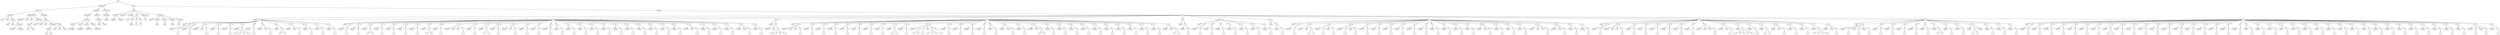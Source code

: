 digraph Tree {
	"t0" [label = "TEI"];
	"t1" [label = "teiHeader"];
	"t2" [label = "fileDesc"];
	"t3" [label = "titleStmt"];
	"t4" [label = "title"];
	"t5" [label = "title"];
	"t6" [label = "author"];
	"t7" [label = "idno"];
	"t8" [label = "idno"];
	"t9" [label = "persName"];
	"t10" [label = "forename"];
	"t11" [label = "surname"];
	"t12" [label = "publicationStmt"];
	"t13" [label = "publisher"];
	"t14" [label = "idno"];
	"t15" [label = "idno"];
	"t16" [label = "availability"];
	"t17" [label = "licence"];
	"t18" [label = "ab"];
	"t19" [label = "ref"];
	"t20" [label = "sourceDesc"];
	"t21" [label = "bibl"];
	"t22" [label = "name"];
	"t23" [label = "idno"];
	"t24" [label = "idno"];
	"t25" [label = "availability"];
	"t26" [label = "licence"];
	"t27" [label = "ab"];
	"t28" [label = "ref"];
	"t29" [label = "bibl"];
	"t30" [label = "date"];
	"t31" [label = "date"];
	"t32" [label = "idno"];
	"t33" [label = "profileDesc"];
	"t34" [label = "particDesc"];
	"t35" [label = "listPerson"];
	"t36" [label = "person"];
	"t37" [label = "persName"];
	"t38" [label = "person"];
	"t39" [label = "persName"];
	"t40" [label = "person"];
	"t41" [label = "persName"];
	"t42" [label = "person"];
	"t43" [label = "persName"];
	"t44" [label = "textClass"];
	"t45" [label = "keywords"];
	"t46" [label = "term"];
	"t47" [label = "term"];
	"t48" [label = "revisionDesc"];
	"t49" [label = "listChange"];
	"t50" [label = "change"];
	"t51" [label = "text"];
	"t52" [label = "front"];
	"t53" [label = "docTitle"];
	"t54" [label = "titlePart"];
	"t55" [label = "titlePart"];
	"t56" [label = "docDate"];
	"t57" [label = "docAuthor"];
	"t58" [label = "div"];
	"t59" [label = "div"];
	"t60" [label = "div"];
	"t61" [label = "head"];
	"t62" [label = "div"];
	"t63" [label = "p"];
	"t64" [label = "div"];
	"t65" [label = "p"];
	"t66" [label = "performance"];
	"t67" [label = "ab"];
	"t68" [label = "castList"];
	"t69" [label = "head"];
	"t70" [label = "castItem"];
	"t71" [label = "role"];
	"t72" [label = "castItem"];
	"t73" [label = "role"];
	"t74" [label = "castItem"];
	"t75" [label = "role"];
	"t76" [label = "castItem"];
	"t77" [label = "role"];
	"t78" [label = "body"];
	"t79" [label = "div"];
	"t80" [label = "head"];
	"t81" [label = "div"];
	"t82" [label = "head"];
	"t83" [label = "sp"];
	"t84" [label = "speaker"];
	"t85" [label = "p"];
	"t86" [label = "s"];
	"t87" [label = "sp"];
	"t88" [label = "speaker"];
	"t89" [label = "p"];
	"t90" [label = "s"];
	"t91" [label = "sp"];
	"t92" [label = "speaker"];
	"t93" [label = "note"];
	"t94" [label = "p"];
	"t95" [label = "s"];
	"t96" [label = "sp"];
	"t97" [label = "speaker"];
	"t98" [label = "p"];
	"t99" [label = "s"];
	"t100" [label = "sp"];
	"t101" [label = "speaker"];
	"t102" [label = "p"];
	"t103" [label = "s"];
	"t104" [label = "sp"];
	"t105" [label = "speaker"];
	"t106" [label = "p"];
	"t107" [label = "s"];
	"t108" [label = "s"];
	"t109" [label = "s"];
	"t110" [label = "s"];
	"t111" [label = "sp"];
	"t112" [label = "speaker"];
	"t113" [label = "p"];
	"t114" [label = "s"];
	"t115" [label = "sp"];
	"t116" [label = "speaker"];
	"t117" [label = "note"];
	"t118" [label = "p"];
	"t119" [label = "s"];
	"t120" [label = "sp"];
	"t121" [label = "speaker"];
	"t122" [label = "p"];
	"t123" [label = "s"];
	"t124" [label = "s"];
	"t125" [label = "sp"];
	"t126" [label = "speaker"];
	"t127" [label = "note"];
	"t128" [label = "p"];
	"t129" [label = "s"];
	"t130" [label = "sp"];
	"t131" [label = "speaker"];
	"t132" [label = "p"];
	"t133" [label = "s"];
	"t134" [label = "sp"];
	"t135" [label = "speaker"];
	"t136" [label = "p"];
	"t137" [label = "s"];
	"t138" [label = "sp"];
	"t139" [label = "speaker"];
	"t140" [label = "p"];
	"t141" [label = "s"];
	"t142" [label = "div"];
	"t143" [label = "head"];
	"t144" [label = "sp"];
	"t145" [label = "speaker"];
	"t146" [label = "p"];
	"t147" [label = "s"];
	"t148" [label = "sp"];
	"t149" [label = "speaker"];
	"t150" [label = "p"];
	"t151" [label = "s"];
	"t152" [label = "sp"];
	"t153" [label = "speaker"];
	"t154" [label = "p"];
	"t155" [label = "s"];
	"t156" [label = "s"];
	"t157" [label = "sp"];
	"t158" [label = "speaker"];
	"t159" [label = "p"];
	"t160" [label = "s"];
	"t161" [label = "sp"];
	"t162" [label = "speaker"];
	"t163" [label = "p"];
	"t164" [label = "s"];
	"t165" [label = "sp"];
	"t166" [label = "speaker"];
	"t167" [label = "p"];
	"t168" [label = "s"];
	"t169" [label = "sp"];
	"t170" [label = "speaker"];
	"t171" [label = "p"];
	"t172" [label = "s"];
	"t173" [label = "sp"];
	"t174" [label = "speaker"];
	"t175" [label = "p"];
	"t176" [label = "s"];
	"t177" [label = "s"];
	"t178" [label = "sp"];
	"t179" [label = "speaker"];
	"t180" [label = "p"];
	"t181" [label = "s"];
	"t182" [label = "sp"];
	"t183" [label = "speaker"];
	"t184" [label = "note"];
	"t185" [label = "note"];
	"t186" [label = "p"];
	"t187" [label = "s"];
	"t188" [label = "sp"];
	"t189" [label = "speaker"];
	"t190" [label = "p"];
	"t191" [label = "s"];
	"t192" [label = "sp"];
	"t193" [label = "speaker"];
	"t194" [label = "p"];
	"t195" [label = "s"];
	"t196" [label = "s"];
	"t197" [label = "sp"];
	"t198" [label = "speaker"];
	"t199" [label = "p"];
	"t200" [label = "s"];
	"t201" [label = "sp"];
	"t202" [label = "speaker"];
	"t203" [label = "note"];
	"t204" [label = "p"];
	"t205" [label = "s"];
	"t206" [label = "sp"];
	"t207" [label = "speaker"];
	"t208" [label = "p"];
	"t209" [label = "s"];
	"t210" [label = "sp"];
	"t211" [label = "speaker"];
	"t212" [label = "p"];
	"t213" [label = "s"];
	"t214" [label = "sp"];
	"t215" [label = "speaker"];
	"t216" [label = "p"];
	"t217" [label = "s"];
	"t218" [label = "sp"];
	"t219" [label = "speaker"];
	"t220" [label = "p"];
	"t221" [label = "s"];
	"t222" [label = "sp"];
	"t223" [label = "speaker"];
	"t224" [label = "p"];
	"t225" [label = "s"];
	"t226" [label = "sp"];
	"t227" [label = "speaker"];
	"t228" [label = "p"];
	"t229" [label = "s"];
	"t230" [label = "sp"];
	"t231" [label = "speaker"];
	"t232" [label = "p"];
	"t233" [label = "s"];
	"t234" [label = "sp"];
	"t235" [label = "speaker"];
	"t236" [label = "p"];
	"t237" [label = "s"];
	"t238" [label = "sp"];
	"t239" [label = "speaker"];
	"t240" [label = "p"];
	"t241" [label = "s"];
	"t242" [label = "sp"];
	"t243" [label = "speaker"];
	"t244" [label = "p"];
	"t245" [label = "s"];
	"t246" [label = "sp"];
	"t247" [label = "speaker"];
	"t248" [label = "p"];
	"t249" [label = "s"];
	"t250" [label = "sp"];
	"t251" [label = "speaker"];
	"t252" [label = "p"];
	"t253" [label = "s"];
	"t254" [label = "sp"];
	"t255" [label = "speaker"];
	"t256" [label = "p"];
	"t257" [label = "s"];
	"t258" [label = "sp"];
	"t259" [label = "speaker"];
	"t260" [label = "p"];
	"t261" [label = "s"];
	"t262" [label = "sp"];
	"t263" [label = "speaker"];
	"t264" [label = "note"];
	"t265" [label = "p"];
	"t266" [label = "s"];
	"t267" [label = "sp"];
	"t268" [label = "speaker"];
	"t269" [label = "p"];
	"t270" [label = "s"];
	"t271" [label = "sp"];
	"t272" [label = "speaker"];
	"t273" [label = "p"];
	"t274" [label = "s"];
	"t275" [label = "sp"];
	"t276" [label = "speaker"];
	"t277" [label = "p"];
	"t278" [label = "s"];
	"t279" [label = "sp"];
	"t280" [label = "speaker"];
	"t281" [label = "note"];
	"t282" [label = "p"];
	"t283" [label = "s"];
	"t284" [label = "sp"];
	"t285" [label = "speaker"];
	"t286" [label = "p"];
	"t287" [label = "s"];
	"t288" [label = "div"];
	"t289" [label = "head"];
	"t290" [label = "sp"];
	"t291" [label = "speaker"];
	"t292" [label = "note"];
	"t293" [label = "p"];
	"t294" [label = "s"];
	"t295" [label = "s"];
	"t296" [label = "s"];
	"t297" [label = "s"];
	"t298" [label = "div"];
	"t299" [label = "head"];
	"t300" [label = "sp"];
	"t301" [label = "speaker"];
	"t302" [label = "note"];
	"t303" [label = "note"];
	"t304" [label = "p"];
	"t305" [label = "s"];
	"t306" [label = "sp"];
	"t307" [label = "speaker"];
	"t308" [label = "p"];
	"t309" [label = "s"];
	"t310" [label = "sp"];
	"t311" [label = "speaker"];
	"t312" [label = "p"];
	"t313" [label = "s"];
	"t314" [label = "sp"];
	"t315" [label = "speaker"];
	"t316" [label = "p"];
	"t317" [label = "s"];
	"t318" [label = "sp"];
	"t319" [label = "speaker"];
	"t320" [label = "p"];
	"t321" [label = "s"];
	"t322" [label = "sp"];
	"t323" [label = "speaker"];
	"t324" [label = "p"];
	"t325" [label = "s"];
	"t326" [label = "sp"];
	"t327" [label = "speaker"];
	"t328" [label = "p"];
	"t329" [label = "s"];
	"t330" [label = "sp"];
	"t331" [label = "speaker"];
	"t332" [label = "p"];
	"t333" [label = "s"];
	"t334" [label = "sp"];
	"t335" [label = "speaker"];
	"t336" [label = "p"];
	"t337" [label = "s"];
	"t338" [label = "s"];
	"t339" [label = "sp"];
	"t340" [label = "speaker"];
	"t341" [label = "p"];
	"t342" [label = "s"];
	"t343" [label = "sp"];
	"t344" [label = "speaker"];
	"t345" [label = "p"];
	"t346" [label = "s"];
	"t347" [label = "s"];
	"t348" [label = "p"];
	"t349" [label = "s"];
	"t350" [label = "note"];
	"t351" [label = "p"];
	"t352" [label = "s"];
	"t353" [label = "s"];
	"t354" [label = "s"];
	"t355" [label = "p"];
	"t356" [label = "s"];
	"t357" [label = "sp"];
	"t358" [label = "speaker"];
	"t359" [label = "p"];
	"t360" [label = "s"];
	"t361" [label = "sp"];
	"t362" [label = "speaker"];
	"t363" [label = "p"];
	"t364" [label = "s"];
	"t365" [label = "sp"];
	"t366" [label = "speaker"];
	"t367" [label = "p"];
	"t368" [label = "s"];
	"t369" [label = "sp"];
	"t370" [label = "speaker"];
	"t371" [label = "p"];
	"t372" [label = "s"];
	"t373" [label = "sp"];
	"t374" [label = "speaker"];
	"t375" [label = "p"];
	"t376" [label = "s"];
	"t377" [label = "sp"];
	"t378" [label = "speaker"];
	"t379" [label = "note"];
	"t380" [label = "p"];
	"t381" [label = "s"];
	"t382" [label = "sp"];
	"t383" [label = "speaker"];
	"t384" [label = "p"];
	"t385" [label = "s"];
	"t386" [label = "sp"];
	"t387" [label = "speaker"];
	"t388" [label = "note"];
	"t389" [label = "p"];
	"t390" [label = "s"];
	"t391" [label = "s"];
	"t392" [label = "sp"];
	"t393" [label = "speaker"];
	"t394" [label = "p"];
	"t395" [label = "s"];
	"t396" [label = "sp"];
	"t397" [label = "speaker"];
	"t398" [label = "p"];
	"t399" [label = "s"];
	"t400" [label = "sp"];
	"t401" [label = "speaker"];
	"t402" [label = "p"];
	"t403" [label = "s"];
	"t404" [label = "sp"];
	"t405" [label = "speaker"];
	"t406" [label = "p"];
	"t407" [label = "s"];
	"t408" [label = "sp"];
	"t409" [label = "speaker"];
	"t410" [label = "p"];
	"t411" [label = "s"];
	"t412" [label = "sp"];
	"t413" [label = "speaker"];
	"t414" [label = "p"];
	"t415" [label = "s"];
	"t416" [label = "sp"];
	"t417" [label = "speaker"];
	"t418" [label = "p"];
	"t419" [label = "s"];
	"t420" [label = "sp"];
	"t421" [label = "speaker"];
	"t422" [label = "p"];
	"t423" [label = "s"];
	"t424" [label = "sp"];
	"t425" [label = "speaker"];
	"t426" [label = "p"];
	"t427" [label = "s"];
	"t428" [label = "sp"];
	"t429" [label = "speaker"];
	"t430" [label = "p"];
	"t431" [label = "s"];
	"t432" [label = "sp"];
	"t433" [label = "speaker"];
	"t434" [label = "note"];
	"t435" [label = "p"];
	"t436" [label = "s"];
	"t437" [label = "s"];
	"t438" [label = "div"];
	"t439" [label = "head"];
	"t440" [label = "sp"];
	"t441" [label = "speaker"];
	"t442" [label = "p"];
	"t443" [label = "s"];
	"t444" [label = "div"];
	"t445" [label = "head"];
	"t446" [label = "sp"];
	"t447" [label = "speaker"];
	"t448" [label = "p"];
	"t449" [label = "s"];
	"t450" [label = "sp"];
	"t451" [label = "speaker"];
	"t452" [label = "p"];
	"t453" [label = "s"];
	"t454" [label = "sp"];
	"t455" [label = "speaker"];
	"t456" [label = "p"];
	"t457" [label = "s"];
	"t458" [label = "sp"];
	"t459" [label = "speaker"];
	"t460" [label = "p"];
	"t461" [label = "s"];
	"t462" [label = "sp"];
	"t463" [label = "speaker"];
	"t464" [label = "p"];
	"t465" [label = "s"];
	"t466" [label = "sp"];
	"t467" [label = "speaker"];
	"t468" [label = "p"];
	"t469" [label = "s"];
	"t470" [label = "sp"];
	"t471" [label = "speaker"];
	"t472" [label = "p"];
	"t473" [label = "s"];
	"t474" [label = "div"];
	"t475" [label = "head"];
	"t476" [label = "sp"];
	"t477" [label = "speaker"];
	"t478" [label = "p"];
	"t479" [label = "s"];
	"t480" [label = "div"];
	"t481" [label = "head"];
	"t482" [label = "sp"];
	"t483" [label = "speaker"];
	"t484" [label = "p"];
	"t485" [label = "s"];
	"t486" [label = "sp"];
	"t487" [label = "speaker"];
	"t488" [label = "note"];
	"t489" [label = "p"];
	"t490" [label = "s"];
	"t491" [label = "s"];
	"t492" [label = "sp"];
	"t493" [label = "speaker"];
	"t494" [label = "p"];
	"t495" [label = "s"];
	"t496" [label = "stage"];
	"t497" [label = "p"];
	"t498" [label = "s"];
	"t499" [label = "sp"];
	"t500" [label = "speaker"];
	"t501" [label = "p"];
	"t502" [label = "s"];
	"t503" [label = "stage"];
	"t504" [label = "p"];
	"t505" [label = "s"];
	"t506" [label = "sp"];
	"t507" [label = "speaker"];
	"t508" [label = "p"];
	"t509" [label = "s"];
	"t510" [label = "sp"];
	"t511" [label = "speaker"];
	"t512" [label = "p"];
	"t513" [label = "s"];
	"t514" [label = "sp"];
	"t515" [label = "speaker"];
	"t516" [label = "p"];
	"t517" [label = "s"];
	"t518" [label = "sp"];
	"t519" [label = "speaker"];
	"t520" [label = "p"];
	"t521" [label = "s"];
	"t522" [label = "sp"];
	"t523" [label = "speaker"];
	"t524" [label = "p"];
	"t525" [label = "s"];
	"t526" [label = "sp"];
	"t527" [label = "speaker"];
	"t528" [label = "p"];
	"t529" [label = "s"];
	"t530" [label = "sp"];
	"t531" [label = "speaker"];
	"t532" [label = "p"];
	"t533" [label = "s"];
	"t534" [label = "sp"];
	"t535" [label = "speaker"];
	"t536" [label = "p"];
	"t537" [label = "s"];
	"t538" [label = "sp"];
	"t539" [label = "speaker"];
	"t540" [label = "p"];
	"t541" [label = "s"];
	"t542" [label = "sp"];
	"t543" [label = "speaker"];
	"t544" [label = "p"];
	"t545" [label = "s"];
	"t546" [label = "sp"];
	"t547" [label = "speaker"];
	"t548" [label = "note"];
	"t549" [label = "p"];
	"t550" [label = "s"];
	"t551" [label = "sp"];
	"t552" [label = "speaker"];
	"t553" [label = "p"];
	"t554" [label = "s"];
	"t555" [label = "sp"];
	"t556" [label = "speaker"];
	"t557" [label = "p"];
	"t558" [label = "s"];
	"t559" [label = "sp"];
	"t560" [label = "speaker"];
	"t561" [label = "p"];
	"t562" [label = "s"];
	"t563" [label = "sp"];
	"t564" [label = "speaker"];
	"t565" [label = "note"];
	"t566" [label = "note"];
	"t567" [label = "p"];
	"t568" [label = "s"];
	"t569" [label = "sp"];
	"t570" [label = "speaker"];
	"t571" [label = "note"];
	"t572" [label = "p"];
	"t573" [label = "s"];
	"t574" [label = "sp"];
	"t575" [label = "speaker"];
	"t576" [label = "p"];
	"t577" [label = "s"];
	"t578" [label = "sp"];
	"t579" [label = "speaker"];
	"t580" [label = "p"];
	"t581" [label = "s"];
	"t582" [label = "div"];
	"t583" [label = "head"];
	"t584" [label = "sp"];
	"t585" [label = "speaker"];
	"t586" [label = "p"];
	"t587" [label = "s"];
	"t588" [label = "sp"];
	"t589" [label = "speaker"];
	"t590" [label = "note"];
	"t591" [label = "note"];
	"t592" [label = "p"];
	"t593" [label = "s"];
	"t594" [label = "sp"];
	"t595" [label = "speaker"];
	"t596" [label = "p"];
	"t597" [label = "s"];
	"t598" [label = "sp"];
	"t599" [label = "speaker"];
	"t600" [label = "p"];
	"t601" [label = "s"];
	"t602" [label = "sp"];
	"t603" [label = "speaker"];
	"t604" [label = "p"];
	"t605" [label = "s"];
	"t606" [label = "sp"];
	"t607" [label = "speaker"];
	"t608" [label = "p"];
	"t609" [label = "s"];
	"t610" [label = "sp"];
	"t611" [label = "speaker"];
	"t612" [label = "p"];
	"t613" [label = "s"];
	"t614" [label = "sp"];
	"t615" [label = "speaker"];
	"t616" [label = "p"];
	"t617" [label = "s"];
	"t618" [label = "sp"];
	"t619" [label = "speaker"];
	"t620" [label = "note"];
	"t621" [label = "note"];
	"t622" [label = "p"];
	"t623" [label = "s"];
	"t624" [label = "sp"];
	"t625" [label = "speaker"];
	"t626" [label = "note"];
	"t627" [label = "p"];
	"t628" [label = "s"];
	"t629" [label = "sp"];
	"t630" [label = "speaker"];
	"t631" [label = "p"];
	"t632" [label = "s"];
	"t633" [label = "s"];
	"t634" [label = "s"];
	"t635" [label = "s"];
	"t636" [label = "s"];
	"t637" [label = "sp"];
	"t638" [label = "speaker"];
	"t639" [label = "p"];
	"t640" [label = "s"];
	"t641" [label = "sp"];
	"t642" [label = "speaker"];
	"t643" [label = "p"];
	"t644" [label = "s"];
	"t645" [label = "s"];
	"t646" [label = "sp"];
	"t647" [label = "speaker"];
	"t648" [label = "note"];
	"t649" [label = "p"];
	"t650" [label = "s"];
	"t651" [label = "sp"];
	"t652" [label = "speaker"];
	"t653" [label = "p"];
	"t654" [label = "s"];
	"t655" [label = "sp"];
	"t656" [label = "speaker"];
	"t657" [label = "p"];
	"t658" [label = "s"];
	"t659" [label = "sp"];
	"t660" [label = "speaker"];
	"t661" [label = "p"];
	"t662" [label = "s"];
	"t663" [label = "s"];
	"t664" [label = "s"];
	"t665" [label = "s"];
	"t666" [label = "sp"];
	"t667" [label = "speaker"];
	"t668" [label = "note"];
	"t669" [label = "p"];
	"t670" [label = "s"];
	"t671" [label = "div"];
	"t672" [label = "head"];
	"t673" [label = "sp"];
	"t674" [label = "speaker"];
	"t675" [label = "p"];
	"t676" [label = "s"];
	"t677" [label = "stage"];
	"t678" [label = "p"];
	"t679" [label = "s"];
	"t680" [label = "stage"];
	"t681" [label = "p"];
	"t682" [label = "s"];
	"t683" [label = "sp"];
	"t684" [label = "speaker"];
	"t685" [label = "p"];
	"t686" [label = "s"];
	"t687" [label = "sp"];
	"t688" [label = "speaker"];
	"t689" [label = "p"];
	"t690" [label = "s"];
	"t691" [label = "sp"];
	"t692" [label = "speaker"];
	"t693" [label = "p"];
	"t694" [label = "s"];
	"t695" [label = "sp"];
	"t696" [label = "speaker"];
	"t697" [label = "p"];
	"t698" [label = "s"];
	"t699" [label = "sp"];
	"t700" [label = "speaker"];
	"t701" [label = "p"];
	"t702" [label = "s"];
	"t703" [label = "sp"];
	"t704" [label = "speaker"];
	"t705" [label = "p"];
	"t706" [label = "s"];
	"t707" [label = "s"];
	"t708" [label = "sp"];
	"t709" [label = "speaker"];
	"t710" [label = "p"];
	"t711" [label = "s"];
	"t712" [label = "sp"];
	"t713" [label = "speaker"];
	"t714" [label = "p"];
	"t715" [label = "s"];
	"t716" [label = "sp"];
	"t717" [label = "speaker"];
	"t718" [label = "p"];
	"t719" [label = "s"];
	"t720" [label = "s"];
	"t721" [label = "stage"];
	"t722" [label = "sp"];
	"t723" [label = "speaker"];
	"t724" [label = "p"];
	"t725" [label = "s"];
	"t726" [label = "sp"];
	"t727" [label = "speaker"];
	"t728" [label = "p"];
	"t729" [label = "s"];
	"t730" [label = "sp"];
	"t731" [label = "speaker"];
	"t732" [label = "p"];
	"t733" [label = "s"];
	"t734" [label = "div"];
	"t735" [label = "head"];
	"t736" [label = "sp"];
	"t737" [label = "speaker"];
	"t738" [label = "p"];
	"t739" [label = "s"];
	"t740" [label = "sp"];
	"t741" [label = "speaker"];
	"t742" [label = "p"];
	"t743" [label = "s"];
	"t744" [label = "sp"];
	"t745" [label = "speaker"];
	"t746" [label = "p"];
	"t747" [label = "s"];
	"t748" [label = "sp"];
	"t749" [label = "speaker"];
	"t750" [label = "p"];
	"t751" [label = "s"];
	"t752" [label = "sp"];
	"t753" [label = "speaker"];
	"t754" [label = "p"];
	"t755" [label = "s"];
	"t756" [label = "sp"];
	"t757" [label = "speaker"];
	"t758" [label = "p"];
	"t759" [label = "s"];
	"t760" [label = "sp"];
	"t761" [label = "speaker"];
	"t762" [label = "p"];
	"t763" [label = "s"];
	"t764" [label = "sp"];
	"t765" [label = "speaker"];
	"t766" [label = "p"];
	"t767" [label = "s"];
	"t768" [label = "s"];
	"t769" [label = "sp"];
	"t770" [label = "speaker"];
	"t771" [label = "p"];
	"t772" [label = "s"];
	"t773" [label = "sp"];
	"t774" [label = "speaker"];
	"t775" [label = "p"];
	"t776" [label = "s"];
	"t777" [label = "sp"];
	"t778" [label = "speaker"];
	"t779" [label = "p"];
	"t780" [label = "s"];
	"t781" [label = "sp"];
	"t782" [label = "speaker"];
	"t783" [label = "p"];
	"t784" [label = "s"];
	"t785" [label = "sp"];
	"t786" [label = "speaker"];
	"t787" [label = "p"];
	"t788" [label = "s"];
	"t789" [label = "sp"];
	"t790" [label = "speaker"];
	"t791" [label = "p"];
	"t792" [label = "s"];
	"t793" [label = "sp"];
	"t794" [label = "speaker"];
	"t795" [label = "p"];
	"t796" [label = "s"];
	"t797" [label = "sp"];
	"t798" [label = "speaker"];
	"t799" [label = "p"];
	"t800" [label = "s"];
	"t801" [label = "sp"];
	"t802" [label = "speaker"];
	"t803" [label = "p"];
	"t804" [label = "s"];
	"t805" [label = "sp"];
	"t806" [label = "speaker"];
	"t807" [label = "p"];
	"t808" [label = "s"];
	"t809" [label = "sp"];
	"t810" [label = "speaker"];
	"t811" [label = "p"];
	"t812" [label = "s"];
	"t813" [label = "sp"];
	"t814" [label = "speaker"];
	"t815" [label = "p"];
	"t816" [label = "s"];
	"t817" [label = "sp"];
	"t818" [label = "speaker"];
	"t819" [label = "p"];
	"t820" [label = "s"];
	"t821" [label = "sp"];
	"t822" [label = "speaker"];
	"t823" [label = "p"];
	"t824" [label = "s"];
	"t825" [label = "sp"];
	"t826" [label = "speaker"];
	"t827" [label = "p"];
	"t828" [label = "s"];
	"t829" [label = "sp"];
	"t830" [label = "speaker"];
	"t831" [label = "p"];
	"t832" [label = "s"];
	"t833" [label = "sp"];
	"t834" [label = "speaker"];
	"t835" [label = "p"];
	"t836" [label = "s"];
	"t837" [label = "sp"];
	"t838" [label = "speaker"];
	"t839" [label = "p"];
	"t840" [label = "s"];
	"t841" [label = "sp"];
	"t842" [label = "speaker"];
	"t843" [label = "p"];
	"t844" [label = "s"];
	"t845" [label = "sp"];
	"t846" [label = "speaker"];
	"t847" [label = "p"];
	"t848" [label = "s"];
	"t849" [label = "sp"];
	"t850" [label = "speaker"];
	"t851" [label = "p"];
	"t852" [label = "s"];
	"t853" [label = "sp"];
	"t854" [label = "speaker"];
	"t855" [label = "p"];
	"t856" [label = "s"];
	"t857" [label = "sp"];
	"t858" [label = "speaker"];
	"t859" [label = "p"];
	"t860" [label = "s"];
	"t861" [label = "sp"];
	"t862" [label = "speaker"];
	"t863" [label = "p"];
	"t864" [label = "s"];
	"t865" [label = "sp"];
	"t866" [label = "speaker"];
	"t867" [label = "p"];
	"t868" [label = "s"];
	"t869" [label = "sp"];
	"t870" [label = "speaker"];
	"t871" [label = "p"];
	"t872" [label = "s"];
	"t873" [label = "sp"];
	"t874" [label = "speaker"];
	"t875" [label = "p"];
	"t876" [label = "s"];
	"t877" [label = "sp"];
	"t878" [label = "speaker"];
	"t879" [label = "p"];
	"t880" [label = "s"];
	"t881" [label = "sp"];
	"t882" [label = "speaker"];
	"t883" [label = "p"];
	"t884" [label = "s"];
	"t885" [label = "sp"];
	"t886" [label = "speaker"];
	"t887" [label = "p"];
	"t888" [label = "s"];
	"t889" [label = "sp"];
	"t890" [label = "speaker"];
	"t891" [label = "p"];
	"t892" [label = "s"];
	"t893" [label = "stage"];
	"t894" [label = "p"];
	"t895" [label = "s"];
	"t896" [label = "sp"];
	"t897" [label = "speaker"];
	"t898" [label = "p"];
	"t899" [label = "s"];
	"t0" -> "t1";
	"t1" -> "t2";
	"t2" -> "t3";
	"t3" -> "t4";
	"t3" -> "t5";
	"t3" -> "t6";
	"t6" -> "t7";
	"t6" -> "t8";
	"t6" -> "t9";
	"t9" -> "t10";
	"t9" -> "t11";
	"t2" -> "t12";
	"t12" -> "t13";
	"t12" -> "t14";
	"t12" -> "t15";
	"t12" -> "t16";
	"t16" -> "t17";
	"t17" -> "t18";
	"t17" -> "t19";
	"t2" -> "t20";
	"t20" -> "t21";
	"t21" -> "t22";
	"t21" -> "t23";
	"t21" -> "t24";
	"t21" -> "t25";
	"t25" -> "t26";
	"t26" -> "t27";
	"t26" -> "t28";
	"t21" -> "t29";
	"t29" -> "t30";
	"t29" -> "t31";
	"t29" -> "t32";
	"t1" -> "t33";
	"t33" -> "t34";
	"t34" -> "t35";
	"t35" -> "t36";
	"t36" -> "t37";
	"t35" -> "t38";
	"t38" -> "t39";
	"t35" -> "t40";
	"t40" -> "t41";
	"t35" -> "t42";
	"t42" -> "t43";
	"t33" -> "t44";
	"t44" -> "t45";
	"t45" -> "t46";
	"t45" -> "t47";
	"t1" -> "t48";
	"t48" -> "t49";
	"t49" -> "t50";
	"t0" -> "t51";
	"t51" -> "t52";
	"t52" -> "t53";
	"t53" -> "t54";
	"t53" -> "t55";
	"t52" -> "t56";
	"t52" -> "t57";
	"t52" -> "t58";
	"t58" -> "t59";
	"t58" -> "t60";
	"t60" -> "t61";
	"t58" -> "t62";
	"t62" -> "t63";
	"t58" -> "t64";
	"t64" -> "t65";
	"t52" -> "t66";
	"t66" -> "t67";
	"t52" -> "t68";
	"t68" -> "t69";
	"t68" -> "t70";
	"t70" -> "t71";
	"t68" -> "t72";
	"t72" -> "t73";
	"t68" -> "t74";
	"t74" -> "t75";
	"t68" -> "t76";
	"t76" -> "t77";
	"t51" -> "t78";
	"t78" -> "t79";
	"t79" -> "t80";
	"t79" -> "t81";
	"t81" -> "t82";
	"t81" -> "t83";
	"t83" -> "t84";
	"t83" -> "t85";
	"t85" -> "t86";
	"t81" -> "t87";
	"t87" -> "t88";
	"t87" -> "t89";
	"t89" -> "t90";
	"t81" -> "t91";
	"t91" -> "t92";
	"t91" -> "t93";
	"t91" -> "t94";
	"t94" -> "t95";
	"t81" -> "t96";
	"t96" -> "t97";
	"t96" -> "t98";
	"t98" -> "t99";
	"t81" -> "t100";
	"t100" -> "t101";
	"t100" -> "t102";
	"t102" -> "t103";
	"t81" -> "t104";
	"t104" -> "t105";
	"t104" -> "t106";
	"t106" -> "t107";
	"t106" -> "t108";
	"t106" -> "t109";
	"t106" -> "t110";
	"t81" -> "t111";
	"t111" -> "t112";
	"t111" -> "t113";
	"t113" -> "t114";
	"t81" -> "t115";
	"t115" -> "t116";
	"t115" -> "t117";
	"t115" -> "t118";
	"t118" -> "t119";
	"t81" -> "t120";
	"t120" -> "t121";
	"t120" -> "t122";
	"t122" -> "t123";
	"t122" -> "t124";
	"t81" -> "t125";
	"t125" -> "t126";
	"t125" -> "t127";
	"t125" -> "t128";
	"t128" -> "t129";
	"t81" -> "t130";
	"t130" -> "t131";
	"t130" -> "t132";
	"t132" -> "t133";
	"t81" -> "t134";
	"t134" -> "t135";
	"t134" -> "t136";
	"t136" -> "t137";
	"t81" -> "t138";
	"t138" -> "t139";
	"t138" -> "t140";
	"t140" -> "t141";
	"t79" -> "t142";
	"t142" -> "t143";
	"t142" -> "t144";
	"t144" -> "t145";
	"t144" -> "t146";
	"t146" -> "t147";
	"t142" -> "t148";
	"t148" -> "t149";
	"t148" -> "t150";
	"t150" -> "t151";
	"t142" -> "t152";
	"t152" -> "t153";
	"t152" -> "t154";
	"t154" -> "t155";
	"t154" -> "t156";
	"t142" -> "t157";
	"t157" -> "t158";
	"t157" -> "t159";
	"t159" -> "t160";
	"t142" -> "t161";
	"t161" -> "t162";
	"t161" -> "t163";
	"t163" -> "t164";
	"t142" -> "t165";
	"t165" -> "t166";
	"t165" -> "t167";
	"t167" -> "t168";
	"t142" -> "t169";
	"t169" -> "t170";
	"t169" -> "t171";
	"t171" -> "t172";
	"t142" -> "t173";
	"t173" -> "t174";
	"t173" -> "t175";
	"t175" -> "t176";
	"t175" -> "t177";
	"t142" -> "t178";
	"t178" -> "t179";
	"t178" -> "t180";
	"t180" -> "t181";
	"t142" -> "t182";
	"t182" -> "t183";
	"t182" -> "t184";
	"t182" -> "t185";
	"t182" -> "t186";
	"t186" -> "t187";
	"t142" -> "t188";
	"t188" -> "t189";
	"t188" -> "t190";
	"t190" -> "t191";
	"t142" -> "t192";
	"t192" -> "t193";
	"t192" -> "t194";
	"t194" -> "t195";
	"t194" -> "t196";
	"t142" -> "t197";
	"t197" -> "t198";
	"t197" -> "t199";
	"t199" -> "t200";
	"t142" -> "t201";
	"t201" -> "t202";
	"t201" -> "t203";
	"t201" -> "t204";
	"t204" -> "t205";
	"t142" -> "t206";
	"t206" -> "t207";
	"t206" -> "t208";
	"t208" -> "t209";
	"t142" -> "t210";
	"t210" -> "t211";
	"t210" -> "t212";
	"t212" -> "t213";
	"t142" -> "t214";
	"t214" -> "t215";
	"t214" -> "t216";
	"t216" -> "t217";
	"t142" -> "t218";
	"t218" -> "t219";
	"t218" -> "t220";
	"t220" -> "t221";
	"t142" -> "t222";
	"t222" -> "t223";
	"t222" -> "t224";
	"t224" -> "t225";
	"t142" -> "t226";
	"t226" -> "t227";
	"t226" -> "t228";
	"t228" -> "t229";
	"t142" -> "t230";
	"t230" -> "t231";
	"t230" -> "t232";
	"t232" -> "t233";
	"t142" -> "t234";
	"t234" -> "t235";
	"t234" -> "t236";
	"t236" -> "t237";
	"t142" -> "t238";
	"t238" -> "t239";
	"t238" -> "t240";
	"t240" -> "t241";
	"t142" -> "t242";
	"t242" -> "t243";
	"t242" -> "t244";
	"t244" -> "t245";
	"t142" -> "t246";
	"t246" -> "t247";
	"t246" -> "t248";
	"t248" -> "t249";
	"t142" -> "t250";
	"t250" -> "t251";
	"t250" -> "t252";
	"t252" -> "t253";
	"t142" -> "t254";
	"t254" -> "t255";
	"t254" -> "t256";
	"t256" -> "t257";
	"t142" -> "t258";
	"t258" -> "t259";
	"t258" -> "t260";
	"t260" -> "t261";
	"t142" -> "t262";
	"t262" -> "t263";
	"t262" -> "t264";
	"t262" -> "t265";
	"t265" -> "t266";
	"t142" -> "t267";
	"t267" -> "t268";
	"t267" -> "t269";
	"t269" -> "t270";
	"t142" -> "t271";
	"t271" -> "t272";
	"t271" -> "t273";
	"t273" -> "t274";
	"t142" -> "t275";
	"t275" -> "t276";
	"t275" -> "t277";
	"t277" -> "t278";
	"t142" -> "t279";
	"t279" -> "t280";
	"t279" -> "t281";
	"t279" -> "t282";
	"t282" -> "t283";
	"t142" -> "t284";
	"t284" -> "t285";
	"t284" -> "t286";
	"t286" -> "t287";
	"t79" -> "t288";
	"t288" -> "t289";
	"t288" -> "t290";
	"t290" -> "t291";
	"t290" -> "t292";
	"t290" -> "t293";
	"t293" -> "t294";
	"t293" -> "t295";
	"t293" -> "t296";
	"t293" -> "t297";
	"t79" -> "t298";
	"t298" -> "t299";
	"t298" -> "t300";
	"t300" -> "t301";
	"t300" -> "t302";
	"t300" -> "t303";
	"t300" -> "t304";
	"t304" -> "t305";
	"t298" -> "t306";
	"t306" -> "t307";
	"t306" -> "t308";
	"t308" -> "t309";
	"t298" -> "t310";
	"t310" -> "t311";
	"t310" -> "t312";
	"t312" -> "t313";
	"t298" -> "t314";
	"t314" -> "t315";
	"t314" -> "t316";
	"t316" -> "t317";
	"t298" -> "t318";
	"t318" -> "t319";
	"t318" -> "t320";
	"t320" -> "t321";
	"t298" -> "t322";
	"t322" -> "t323";
	"t322" -> "t324";
	"t324" -> "t325";
	"t298" -> "t326";
	"t326" -> "t327";
	"t326" -> "t328";
	"t328" -> "t329";
	"t298" -> "t330";
	"t330" -> "t331";
	"t330" -> "t332";
	"t332" -> "t333";
	"t298" -> "t334";
	"t334" -> "t335";
	"t334" -> "t336";
	"t336" -> "t337";
	"t336" -> "t338";
	"t298" -> "t339";
	"t339" -> "t340";
	"t339" -> "t341";
	"t341" -> "t342";
	"t298" -> "t343";
	"t343" -> "t344";
	"t343" -> "t345";
	"t345" -> "t346";
	"t345" -> "t347";
	"t343" -> "t348";
	"t348" -> "t349";
	"t343" -> "t350";
	"t343" -> "t351";
	"t351" -> "t352";
	"t351" -> "t353";
	"t351" -> "t354";
	"t343" -> "t355";
	"t355" -> "t356";
	"t298" -> "t357";
	"t357" -> "t358";
	"t357" -> "t359";
	"t359" -> "t360";
	"t298" -> "t361";
	"t361" -> "t362";
	"t361" -> "t363";
	"t363" -> "t364";
	"t298" -> "t365";
	"t365" -> "t366";
	"t365" -> "t367";
	"t367" -> "t368";
	"t298" -> "t369";
	"t369" -> "t370";
	"t369" -> "t371";
	"t371" -> "t372";
	"t298" -> "t373";
	"t373" -> "t374";
	"t373" -> "t375";
	"t375" -> "t376";
	"t298" -> "t377";
	"t377" -> "t378";
	"t377" -> "t379";
	"t377" -> "t380";
	"t380" -> "t381";
	"t298" -> "t382";
	"t382" -> "t383";
	"t382" -> "t384";
	"t384" -> "t385";
	"t298" -> "t386";
	"t386" -> "t387";
	"t386" -> "t388";
	"t386" -> "t389";
	"t389" -> "t390";
	"t389" -> "t391";
	"t298" -> "t392";
	"t392" -> "t393";
	"t392" -> "t394";
	"t394" -> "t395";
	"t298" -> "t396";
	"t396" -> "t397";
	"t396" -> "t398";
	"t398" -> "t399";
	"t298" -> "t400";
	"t400" -> "t401";
	"t400" -> "t402";
	"t402" -> "t403";
	"t298" -> "t404";
	"t404" -> "t405";
	"t404" -> "t406";
	"t406" -> "t407";
	"t298" -> "t408";
	"t408" -> "t409";
	"t408" -> "t410";
	"t410" -> "t411";
	"t298" -> "t412";
	"t412" -> "t413";
	"t412" -> "t414";
	"t414" -> "t415";
	"t298" -> "t416";
	"t416" -> "t417";
	"t416" -> "t418";
	"t418" -> "t419";
	"t298" -> "t420";
	"t420" -> "t421";
	"t420" -> "t422";
	"t422" -> "t423";
	"t298" -> "t424";
	"t424" -> "t425";
	"t424" -> "t426";
	"t426" -> "t427";
	"t298" -> "t428";
	"t428" -> "t429";
	"t428" -> "t430";
	"t430" -> "t431";
	"t298" -> "t432";
	"t432" -> "t433";
	"t432" -> "t434";
	"t432" -> "t435";
	"t435" -> "t436";
	"t435" -> "t437";
	"t79" -> "t438";
	"t438" -> "t439";
	"t438" -> "t440";
	"t440" -> "t441";
	"t440" -> "t442";
	"t442" -> "t443";
	"t79" -> "t444";
	"t444" -> "t445";
	"t444" -> "t446";
	"t446" -> "t447";
	"t446" -> "t448";
	"t448" -> "t449";
	"t444" -> "t450";
	"t450" -> "t451";
	"t450" -> "t452";
	"t452" -> "t453";
	"t444" -> "t454";
	"t454" -> "t455";
	"t454" -> "t456";
	"t456" -> "t457";
	"t444" -> "t458";
	"t458" -> "t459";
	"t458" -> "t460";
	"t460" -> "t461";
	"t444" -> "t462";
	"t462" -> "t463";
	"t462" -> "t464";
	"t464" -> "t465";
	"t444" -> "t466";
	"t466" -> "t467";
	"t466" -> "t468";
	"t468" -> "t469";
	"t444" -> "t470";
	"t470" -> "t471";
	"t470" -> "t472";
	"t472" -> "t473";
	"t79" -> "t474";
	"t474" -> "t475";
	"t474" -> "t476";
	"t476" -> "t477";
	"t476" -> "t478";
	"t478" -> "t479";
	"t79" -> "t480";
	"t480" -> "t481";
	"t480" -> "t482";
	"t482" -> "t483";
	"t482" -> "t484";
	"t484" -> "t485";
	"t480" -> "t486";
	"t486" -> "t487";
	"t486" -> "t488";
	"t486" -> "t489";
	"t489" -> "t490";
	"t489" -> "t491";
	"t480" -> "t492";
	"t492" -> "t493";
	"t492" -> "t494";
	"t494" -> "t495";
	"t492" -> "t496";
	"t492" -> "t497";
	"t497" -> "t498";
	"t480" -> "t499";
	"t499" -> "t500";
	"t499" -> "t501";
	"t501" -> "t502";
	"t499" -> "t503";
	"t499" -> "t504";
	"t504" -> "t505";
	"t480" -> "t506";
	"t506" -> "t507";
	"t506" -> "t508";
	"t508" -> "t509";
	"t480" -> "t510";
	"t510" -> "t511";
	"t510" -> "t512";
	"t512" -> "t513";
	"t480" -> "t514";
	"t514" -> "t515";
	"t514" -> "t516";
	"t516" -> "t517";
	"t480" -> "t518";
	"t518" -> "t519";
	"t518" -> "t520";
	"t520" -> "t521";
	"t480" -> "t522";
	"t522" -> "t523";
	"t522" -> "t524";
	"t524" -> "t525";
	"t480" -> "t526";
	"t526" -> "t527";
	"t526" -> "t528";
	"t528" -> "t529";
	"t480" -> "t530";
	"t530" -> "t531";
	"t530" -> "t532";
	"t532" -> "t533";
	"t480" -> "t534";
	"t534" -> "t535";
	"t534" -> "t536";
	"t536" -> "t537";
	"t480" -> "t538";
	"t538" -> "t539";
	"t538" -> "t540";
	"t540" -> "t541";
	"t480" -> "t542";
	"t542" -> "t543";
	"t542" -> "t544";
	"t544" -> "t545";
	"t480" -> "t546";
	"t546" -> "t547";
	"t546" -> "t548";
	"t546" -> "t549";
	"t549" -> "t550";
	"t480" -> "t551";
	"t551" -> "t552";
	"t551" -> "t553";
	"t553" -> "t554";
	"t480" -> "t555";
	"t555" -> "t556";
	"t555" -> "t557";
	"t557" -> "t558";
	"t480" -> "t559";
	"t559" -> "t560";
	"t559" -> "t561";
	"t561" -> "t562";
	"t480" -> "t563";
	"t563" -> "t564";
	"t563" -> "t565";
	"t563" -> "t566";
	"t563" -> "t567";
	"t567" -> "t568";
	"t480" -> "t569";
	"t569" -> "t570";
	"t569" -> "t571";
	"t569" -> "t572";
	"t572" -> "t573";
	"t480" -> "t574";
	"t574" -> "t575";
	"t574" -> "t576";
	"t576" -> "t577";
	"t480" -> "t578";
	"t578" -> "t579";
	"t578" -> "t580";
	"t580" -> "t581";
	"t79" -> "t582";
	"t582" -> "t583";
	"t582" -> "t584";
	"t584" -> "t585";
	"t584" -> "t586";
	"t586" -> "t587";
	"t582" -> "t588";
	"t588" -> "t589";
	"t588" -> "t590";
	"t588" -> "t591";
	"t588" -> "t592";
	"t592" -> "t593";
	"t582" -> "t594";
	"t594" -> "t595";
	"t594" -> "t596";
	"t596" -> "t597";
	"t582" -> "t598";
	"t598" -> "t599";
	"t598" -> "t600";
	"t600" -> "t601";
	"t582" -> "t602";
	"t602" -> "t603";
	"t602" -> "t604";
	"t604" -> "t605";
	"t582" -> "t606";
	"t606" -> "t607";
	"t606" -> "t608";
	"t608" -> "t609";
	"t582" -> "t610";
	"t610" -> "t611";
	"t610" -> "t612";
	"t612" -> "t613";
	"t582" -> "t614";
	"t614" -> "t615";
	"t614" -> "t616";
	"t616" -> "t617";
	"t582" -> "t618";
	"t618" -> "t619";
	"t618" -> "t620";
	"t618" -> "t621";
	"t618" -> "t622";
	"t622" -> "t623";
	"t582" -> "t624";
	"t624" -> "t625";
	"t624" -> "t626";
	"t624" -> "t627";
	"t627" -> "t628";
	"t582" -> "t629";
	"t629" -> "t630";
	"t629" -> "t631";
	"t631" -> "t632";
	"t631" -> "t633";
	"t631" -> "t634";
	"t631" -> "t635";
	"t631" -> "t636";
	"t582" -> "t637";
	"t637" -> "t638";
	"t637" -> "t639";
	"t639" -> "t640";
	"t582" -> "t641";
	"t641" -> "t642";
	"t641" -> "t643";
	"t643" -> "t644";
	"t643" -> "t645";
	"t582" -> "t646";
	"t646" -> "t647";
	"t646" -> "t648";
	"t646" -> "t649";
	"t649" -> "t650";
	"t582" -> "t651";
	"t651" -> "t652";
	"t651" -> "t653";
	"t653" -> "t654";
	"t582" -> "t655";
	"t655" -> "t656";
	"t655" -> "t657";
	"t657" -> "t658";
	"t582" -> "t659";
	"t659" -> "t660";
	"t659" -> "t661";
	"t661" -> "t662";
	"t661" -> "t663";
	"t661" -> "t664";
	"t661" -> "t665";
	"t582" -> "t666";
	"t666" -> "t667";
	"t666" -> "t668";
	"t666" -> "t669";
	"t669" -> "t670";
	"t79" -> "t671";
	"t671" -> "t672";
	"t671" -> "t673";
	"t673" -> "t674";
	"t673" -> "t675";
	"t675" -> "t676";
	"t673" -> "t677";
	"t673" -> "t678";
	"t678" -> "t679";
	"t673" -> "t680";
	"t673" -> "t681";
	"t681" -> "t682";
	"t671" -> "t683";
	"t683" -> "t684";
	"t683" -> "t685";
	"t685" -> "t686";
	"t671" -> "t687";
	"t687" -> "t688";
	"t687" -> "t689";
	"t689" -> "t690";
	"t671" -> "t691";
	"t691" -> "t692";
	"t691" -> "t693";
	"t693" -> "t694";
	"t671" -> "t695";
	"t695" -> "t696";
	"t695" -> "t697";
	"t697" -> "t698";
	"t671" -> "t699";
	"t699" -> "t700";
	"t699" -> "t701";
	"t701" -> "t702";
	"t671" -> "t703";
	"t703" -> "t704";
	"t703" -> "t705";
	"t705" -> "t706";
	"t705" -> "t707";
	"t671" -> "t708";
	"t708" -> "t709";
	"t708" -> "t710";
	"t710" -> "t711";
	"t671" -> "t712";
	"t712" -> "t713";
	"t712" -> "t714";
	"t714" -> "t715";
	"t671" -> "t716";
	"t716" -> "t717";
	"t716" -> "t718";
	"t718" -> "t719";
	"t718" -> "t720";
	"t716" -> "t721";
	"t671" -> "t722";
	"t722" -> "t723";
	"t722" -> "t724";
	"t724" -> "t725";
	"t671" -> "t726";
	"t726" -> "t727";
	"t726" -> "t728";
	"t728" -> "t729";
	"t671" -> "t730";
	"t730" -> "t731";
	"t730" -> "t732";
	"t732" -> "t733";
	"t79" -> "t734";
	"t734" -> "t735";
	"t734" -> "t736";
	"t736" -> "t737";
	"t736" -> "t738";
	"t738" -> "t739";
	"t734" -> "t740";
	"t740" -> "t741";
	"t740" -> "t742";
	"t742" -> "t743";
	"t734" -> "t744";
	"t744" -> "t745";
	"t744" -> "t746";
	"t746" -> "t747";
	"t734" -> "t748";
	"t748" -> "t749";
	"t748" -> "t750";
	"t750" -> "t751";
	"t734" -> "t752";
	"t752" -> "t753";
	"t752" -> "t754";
	"t754" -> "t755";
	"t734" -> "t756";
	"t756" -> "t757";
	"t756" -> "t758";
	"t758" -> "t759";
	"t734" -> "t760";
	"t760" -> "t761";
	"t760" -> "t762";
	"t762" -> "t763";
	"t734" -> "t764";
	"t764" -> "t765";
	"t764" -> "t766";
	"t766" -> "t767";
	"t766" -> "t768";
	"t734" -> "t769";
	"t769" -> "t770";
	"t769" -> "t771";
	"t771" -> "t772";
	"t734" -> "t773";
	"t773" -> "t774";
	"t773" -> "t775";
	"t775" -> "t776";
	"t734" -> "t777";
	"t777" -> "t778";
	"t777" -> "t779";
	"t779" -> "t780";
	"t734" -> "t781";
	"t781" -> "t782";
	"t781" -> "t783";
	"t783" -> "t784";
	"t734" -> "t785";
	"t785" -> "t786";
	"t785" -> "t787";
	"t787" -> "t788";
	"t734" -> "t789";
	"t789" -> "t790";
	"t789" -> "t791";
	"t791" -> "t792";
	"t734" -> "t793";
	"t793" -> "t794";
	"t793" -> "t795";
	"t795" -> "t796";
	"t734" -> "t797";
	"t797" -> "t798";
	"t797" -> "t799";
	"t799" -> "t800";
	"t734" -> "t801";
	"t801" -> "t802";
	"t801" -> "t803";
	"t803" -> "t804";
	"t734" -> "t805";
	"t805" -> "t806";
	"t805" -> "t807";
	"t807" -> "t808";
	"t734" -> "t809";
	"t809" -> "t810";
	"t809" -> "t811";
	"t811" -> "t812";
	"t734" -> "t813";
	"t813" -> "t814";
	"t813" -> "t815";
	"t815" -> "t816";
	"t734" -> "t817";
	"t817" -> "t818";
	"t817" -> "t819";
	"t819" -> "t820";
	"t734" -> "t821";
	"t821" -> "t822";
	"t821" -> "t823";
	"t823" -> "t824";
	"t734" -> "t825";
	"t825" -> "t826";
	"t825" -> "t827";
	"t827" -> "t828";
	"t734" -> "t829";
	"t829" -> "t830";
	"t829" -> "t831";
	"t831" -> "t832";
	"t734" -> "t833";
	"t833" -> "t834";
	"t833" -> "t835";
	"t835" -> "t836";
	"t734" -> "t837";
	"t837" -> "t838";
	"t837" -> "t839";
	"t839" -> "t840";
	"t734" -> "t841";
	"t841" -> "t842";
	"t841" -> "t843";
	"t843" -> "t844";
	"t734" -> "t845";
	"t845" -> "t846";
	"t845" -> "t847";
	"t847" -> "t848";
	"t734" -> "t849";
	"t849" -> "t850";
	"t849" -> "t851";
	"t851" -> "t852";
	"t734" -> "t853";
	"t853" -> "t854";
	"t853" -> "t855";
	"t855" -> "t856";
	"t734" -> "t857";
	"t857" -> "t858";
	"t857" -> "t859";
	"t859" -> "t860";
	"t734" -> "t861";
	"t861" -> "t862";
	"t861" -> "t863";
	"t863" -> "t864";
	"t734" -> "t865";
	"t865" -> "t866";
	"t865" -> "t867";
	"t867" -> "t868";
	"t734" -> "t869";
	"t869" -> "t870";
	"t869" -> "t871";
	"t871" -> "t872";
	"t734" -> "t873";
	"t873" -> "t874";
	"t873" -> "t875";
	"t875" -> "t876";
	"t734" -> "t877";
	"t877" -> "t878";
	"t877" -> "t879";
	"t879" -> "t880";
	"t734" -> "t881";
	"t881" -> "t882";
	"t881" -> "t883";
	"t883" -> "t884";
	"t734" -> "t885";
	"t885" -> "t886";
	"t885" -> "t887";
	"t887" -> "t888";
	"t734" -> "t889";
	"t889" -> "t890";
	"t889" -> "t891";
	"t891" -> "t892";
	"t889" -> "t893";
	"t889" -> "t894";
	"t894" -> "t895";
	"t734" -> "t896";
	"t896" -> "t897";
	"t896" -> "t898";
	"t898" -> "t899";
}
